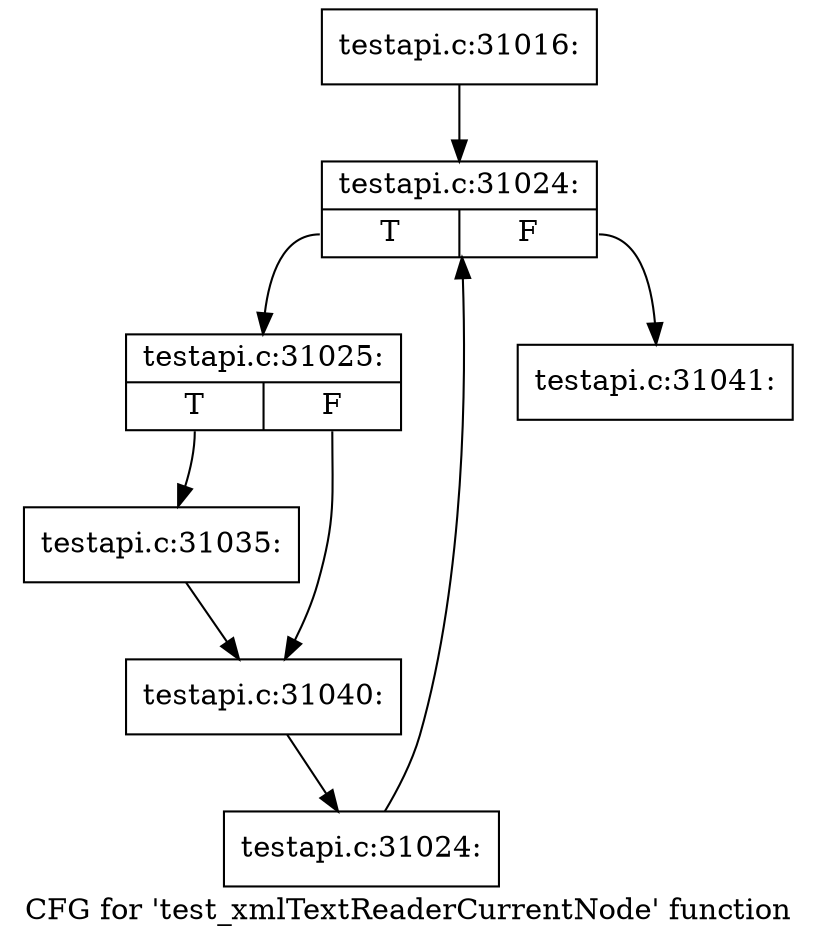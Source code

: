 digraph "CFG for 'test_xmlTextReaderCurrentNode' function" {
	label="CFG for 'test_xmlTextReaderCurrentNode' function";

	Node0x515ee00 [shape=record,label="{testapi.c:31016:}"];
	Node0x515ee00 -> Node0x516a2f0;
	Node0x516a2f0 [shape=record,label="{testapi.c:31024:|{<s0>T|<s1>F}}"];
	Node0x516a2f0:s0 -> Node0x516a5d0;
	Node0x516a2f0:s1 -> Node0x516a150;
	Node0x516a5d0 [shape=record,label="{testapi.c:31025:|{<s0>T|<s1>F}}"];
	Node0x516a5d0:s0 -> Node0x516b4a0;
	Node0x516a5d0:s1 -> Node0x516b7d0;
	Node0x516b4a0 [shape=record,label="{testapi.c:31035:}"];
	Node0x516b4a0 -> Node0x516b7d0;
	Node0x516b7d0 [shape=record,label="{testapi.c:31040:}"];
	Node0x516b7d0 -> Node0x516a540;
	Node0x516a540 [shape=record,label="{testapi.c:31024:}"];
	Node0x516a540 -> Node0x516a2f0;
	Node0x516a150 [shape=record,label="{testapi.c:31041:}"];
}
